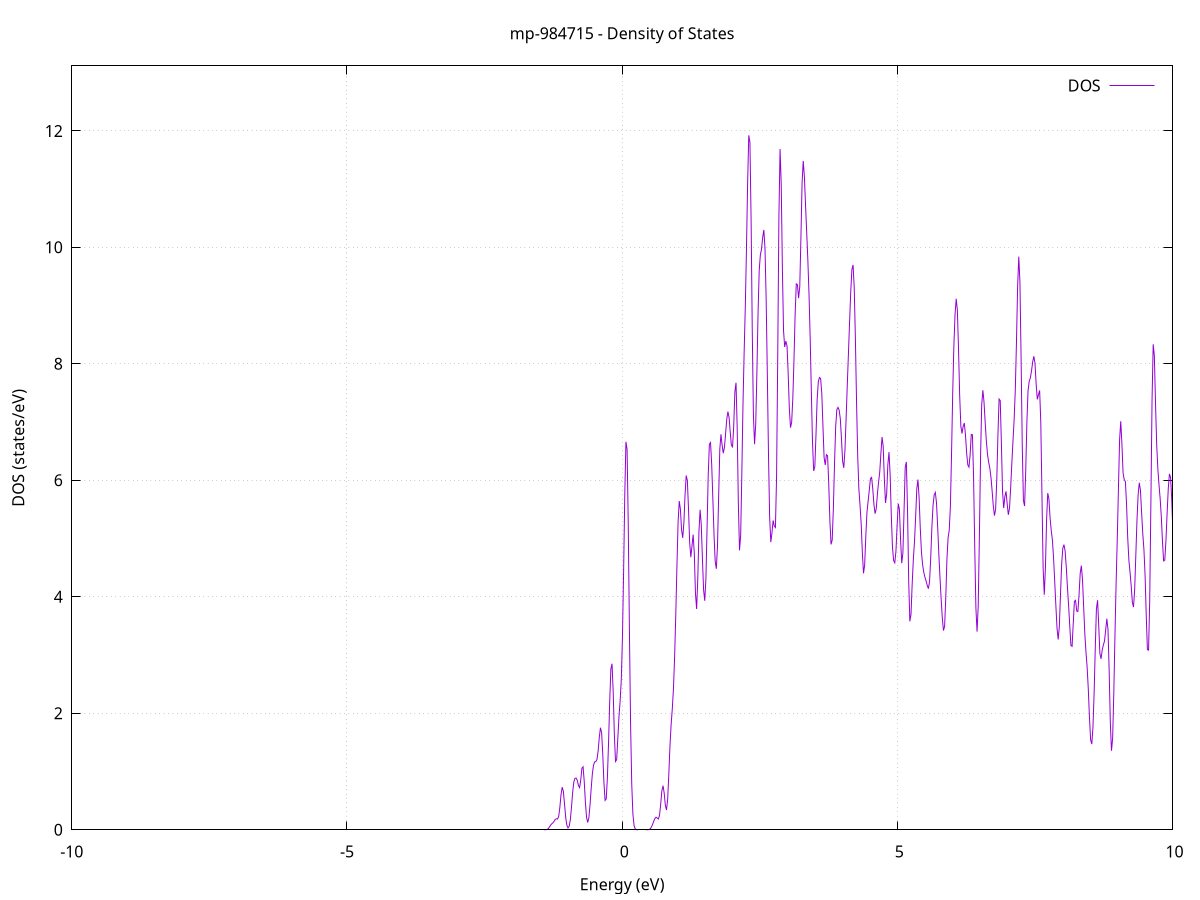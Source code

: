 set title 'mp-984715 - Density of States'
set xlabel 'Energy (eV)'
set ylabel 'DOS (states/eV)'
set grid
set xrange [-10:10]
set yrange [0:13.116]
set xzeroaxis lt -1
set terminal png size 800,600
set output 'mp-984715_dos_gnuplot.png'
plot '-' using 1:2 with lines title 'DOS'
-28.209300 0.000000
-28.188200 0.000000
-28.167200 0.000000
-28.146100 0.000000
-28.125000 0.000000
-28.104000 0.000000
-28.082900 0.000000
-28.061900 0.000000
-28.040800 0.000000
-28.019800 0.000000
-27.998700 0.000000
-27.977600 0.000000
-27.956600 0.000000
-27.935500 0.000000
-27.914500 0.000000
-27.893400 0.000000
-27.872400 0.000000
-27.851300 0.000000
-27.830300 0.000000
-27.809200 0.000000
-27.788100 0.000000
-27.767100 0.000000
-27.746000 0.000000
-27.725000 0.000000
-27.703900 0.000000
-27.682900 0.000000
-27.661800 0.000000
-27.640800 0.000000
-27.619700 0.000000
-27.598600 0.000000
-27.577600 0.000000
-27.556500 0.000000
-27.535500 0.000000
-27.514400 0.000000
-27.493400 0.000000
-27.472300 0.000000
-27.451200 0.000000
-27.430200 0.000000
-27.409100 0.000000
-27.388100 0.000000
-27.367000 0.000000
-27.346000 0.000000
-27.324900 0.000000
-27.303900 0.000000
-27.282800 0.000000
-27.261700 0.000000
-27.240700 0.000000
-27.219600 0.000000
-27.198600 0.000000
-27.177500 0.000000
-27.156500 0.000000
-27.135400 0.000000
-27.114400 0.000000
-27.093300 0.000000
-27.072200 0.000000
-27.051200 0.000000
-27.030100 0.000000
-27.009100 0.000000
-26.988000 0.000000
-26.967000 0.000000
-26.945900 0.000000
-26.924900 0.000000
-26.903800 0.000000
-26.882700 0.000000
-26.861700 0.000000
-26.840600 0.000000
-26.819600 0.000000
-26.798500 0.000000
-26.777500 0.000000
-26.756400 0.000000
-26.735300 0.000000
-26.714300 0.000000
-26.693200 0.000000
-26.672200 0.000000
-26.651100 0.000000
-26.630100 0.000000
-26.609000 0.000000
-26.588000 0.000000
-26.566900 0.000000
-26.545800 0.000000
-26.524800 0.000000
-26.503700 0.000000
-26.482700 0.000000
-26.461600 0.000000
-26.440600 0.000100
-26.419500 0.001400
-26.398500 0.014000
-26.377400 0.100800
-26.356300 0.535800
-26.335300 2.108500
-26.314200 6.195100
-26.293200 13.827200
-26.272100 24.243700
-26.251100 35.203300
-26.230000 44.524800
-26.208900 49.318600
-26.187900 45.712700
-26.166800 33.532200
-26.145800 18.741800
-26.124700 7.825000
-26.103700 2.417000
-26.082600 0.549300
-26.061600 0.091500
-26.040500 0.011100
-26.019400 0.001000
-25.998400 0.000100
-25.977300 0.000000
-25.956300 0.000000
-25.935200 0.000000
-25.914200 0.000000
-25.893100 0.000000
-25.872100 0.000000
-25.851000 0.000000
-25.829900 0.000000
-25.808900 0.000000
-25.787800 0.000000
-25.766800 0.000000
-25.745700 0.000000
-25.724700 0.000000
-25.703600 0.000000
-25.682500 0.000000
-25.661500 0.000000
-25.640400 0.000000
-25.619400 0.000000
-25.598300 0.000000
-25.577300 0.000000
-25.556200 0.000000
-25.535200 0.000000
-25.514100 0.000000
-25.493000 0.000000
-25.472000 0.000000
-25.450900 0.000000
-25.429900 0.000000
-25.408800 0.000000
-25.387800 0.000000
-25.366700 0.000000
-25.345700 0.000000
-25.324600 0.000000
-25.303500 0.000000
-25.282500 0.000000
-25.261400 0.000000
-25.240400 0.000000
-25.219300 0.000000
-25.198300 0.000000
-25.177200 0.000000
-25.156100 0.000000
-25.135100 0.000000
-25.114000 0.000000
-25.093000 0.000000
-25.071900 0.000000
-25.050900 0.000000
-25.029800 0.000000
-25.008800 0.000000
-24.987700 0.000000
-24.966600 0.000000
-24.945600 0.000000
-24.924500 0.000000
-24.903500 0.000000
-24.882400 0.000000
-24.861400 0.000000
-24.840300 0.000000
-24.819300 0.000000
-24.798200 0.000000
-24.777100 0.000000
-24.756100 0.000000
-24.735000 0.000000
-24.714000 0.000000
-24.692900 0.000000
-24.671900 0.000000
-24.650800 0.000000
-24.629800 0.000000
-24.608700 0.000000
-24.587600 0.000000
-24.566600 0.000000
-24.545500 0.000000
-24.524500 0.000000
-24.503400 0.000000
-24.482400 0.000000
-24.461300 0.000000
-24.440200 0.000000
-24.419200 0.000000
-24.398100 0.000000
-24.377100 0.000000
-24.356000 0.000000
-24.335000 0.000000
-24.313900 0.000000
-24.292900 0.000000
-24.271800 0.000000
-24.250700 0.000000
-24.229700 0.000000
-24.208600 0.000000
-24.187600 0.000000
-24.166500 0.000000
-24.145500 0.000000
-24.124400 0.000000
-24.103400 0.000000
-24.082300 0.000000
-24.061200 0.000000
-24.040200 0.000000
-24.019100 0.000000
-23.998100 0.000000
-23.977000 0.000000
-23.956000 0.000000
-23.934900 0.000000
-23.913800 0.000200
-23.892800 0.003100
-23.871700 0.036100
-23.850700 0.296200
-23.829600 1.720300
-23.808600 7.078300
-23.787500 20.637400
-23.766500 42.652500
-23.745400 62.503000
-23.724300 64.950100
-23.703300 47.861100
-23.682200 25.006700
-23.661200 9.261800
-23.640100 2.430800
-23.619100 0.451900
-23.598000 0.059500
-23.577000 0.005500
-23.555900 0.000400
-23.534800 0.000000
-23.513800 0.000000
-23.492700 0.000000
-23.471700 0.000000
-23.450600 0.000000
-23.429600 0.000000
-23.408500 0.000000
-23.387400 0.000000
-23.366400 0.000000
-23.345300 0.000000
-23.324300 0.000000
-23.303200 0.000000
-23.282200 0.000000
-23.261100 0.000000
-23.240100 0.000000
-23.219000 0.000000
-23.197900 0.000000
-23.176900 0.000000
-23.155800 0.000000
-23.134800 0.000000
-23.113700 0.000000
-23.092700 0.000000
-23.071600 0.000000
-23.050600 0.000000
-23.029500 0.000000
-23.008400 0.000000
-22.987400 0.000000
-22.966300 0.000000
-22.945300 0.000000
-22.924200 0.000000
-22.903200 0.000000
-22.882100 0.000000
-22.861000 0.000000
-22.840000 0.000000
-22.818900 0.000000
-22.797900 0.000000
-22.776800 0.000000
-22.755800 0.000000
-22.734700 0.000000
-22.713700 0.000000
-22.692600 0.000000
-22.671500 0.000000
-22.650500 0.000000
-22.629400 0.000000
-22.608400 0.000000
-22.587300 0.000000
-22.566300 0.000000
-22.545200 0.000000
-22.524200 0.000000
-22.503100 0.000000
-22.482000 0.000000
-22.461000 0.000000
-22.439900 0.000000
-22.418900 0.000000
-22.397800 0.000000
-22.376800 0.000000
-22.355700 0.000000
-22.334700 0.000000
-22.313600 0.000000
-22.292500 0.000000
-22.271500 0.000000
-22.250400 0.000000
-22.229400 0.000000
-22.208300 0.000000
-22.187300 0.000000
-22.166200 0.000000
-22.145100 0.000000
-22.124100 0.000000
-22.103000 0.000000
-22.082000 0.000000
-22.060900 0.000000
-22.039900 0.000000
-22.018800 0.000000
-21.997800 0.000000
-21.976700 0.000000
-21.955600 0.000000
-21.934600 0.000000
-21.913500 0.000000
-21.892500 0.000000
-21.871400 0.000000
-21.850400 0.000000
-21.829300 0.000000
-21.808300 0.000000
-21.787200 0.000000
-21.766100 0.000000
-21.745100 0.000000
-21.724000 0.000000
-21.703000 0.000000
-21.681900 0.000000
-21.660900 0.000000
-21.639800 0.000000
-21.618700 0.000000
-21.597700 0.000000
-21.576600 0.000000
-21.555600 0.000000
-21.534500 0.000000
-21.513500 0.000000
-21.492400 0.000000
-21.471400 0.000000
-21.450300 0.000000
-21.429200 0.000000
-21.408200 0.000000
-21.387100 0.000000
-21.366100 0.000000
-21.345000 0.000000
-21.324000 0.000000
-21.302900 0.000000
-21.281900 0.000000
-21.260800 0.000000
-21.239700 0.000000
-21.218700 0.000000
-21.197600 0.000000
-21.176600 0.000000
-21.155500 0.000000
-21.134500 0.000000
-21.113400 0.000000
-21.092300 0.000000
-21.071300 0.000000
-21.050200 0.000000
-21.029200 0.000000
-21.008100 0.000000
-20.987100 0.000000
-20.966000 0.000000
-20.945000 0.000000
-20.923900 0.000000
-20.902800 0.000000
-20.881800 0.000000
-20.860700 0.000000
-20.839700 0.000000
-20.818600 0.000000
-20.797600 0.000000
-20.776500 0.000000
-20.755500 0.000000
-20.734400 0.000000
-20.713300 0.000000
-20.692300 0.000000
-20.671200 0.000000
-20.650200 0.000000
-20.629100 0.000000
-20.608100 0.000000
-20.587000 0.000000
-20.565900 0.000000
-20.544900 0.000000
-20.523800 0.000000
-20.502800 0.000000
-20.481700 0.000000
-20.460700 0.000000
-20.439600 0.000000
-20.418600 0.000000
-20.397500 0.000000
-20.376400 0.000000
-20.355400 0.000000
-20.334300 0.000000
-20.313300 0.000000
-20.292200 0.000000
-20.271200 0.000000
-20.250100 0.000000
-20.229100 0.000000
-20.208000 0.000000
-20.186900 0.000000
-20.165900 0.000000
-20.144800 0.000000
-20.123800 0.000000
-20.102700 0.000000
-20.081700 0.000000
-20.060600 0.000000
-20.039600 0.000000
-20.018500 0.000000
-19.997400 0.000000
-19.976400 0.000000
-19.955300 0.000000
-19.934300 0.000000
-19.913200 0.000000
-19.892200 0.000000
-19.871100 0.000000
-19.850000 0.000000
-19.829000 0.000000
-19.807900 0.000000
-19.786900 0.000000
-19.765800 0.000000
-19.744800 0.000000
-19.723700 0.000000
-19.702700 0.000000
-19.681600 0.000000
-19.660500 0.000000
-19.639500 0.000000
-19.618400 0.000000
-19.597400 0.000000
-19.576300 0.000000
-19.555300 0.000000
-19.534200 0.000000
-19.513200 0.000000
-19.492100 0.000000
-19.471000 0.000000
-19.450000 0.000000
-19.428900 0.000000
-19.407900 0.000000
-19.386800 0.000000
-19.365800 0.000000
-19.344700 0.000000
-19.323600 0.000000
-19.302600 0.000000
-19.281500 0.000000
-19.260500 0.000000
-19.239400 0.000000
-19.218400 0.000000
-19.197300 0.000000
-19.176300 0.000000
-19.155200 0.000000
-19.134100 0.000000
-19.113100 0.000000
-19.092000 0.000000
-19.071000 0.000000
-19.049900 0.000000
-19.028900 0.000000
-19.007800 0.000000
-18.986800 0.000000
-18.965700 0.000000
-18.944600 0.000000
-18.923600 0.000000
-18.902500 0.000000
-18.881500 0.000000
-18.860400 0.000000
-18.839400 0.000000
-18.818300 0.000000
-18.797200 0.000000
-18.776200 0.000000
-18.755100 0.000000
-18.734100 0.000000
-18.713000 0.000000
-18.692000 0.000000
-18.670900 0.000000
-18.649900 0.000000
-18.628800 0.000000
-18.607700 0.000000
-18.586700 0.000000
-18.565600 0.000000
-18.544600 0.000000
-18.523500 0.000000
-18.502500 0.000000
-18.481400 0.000000
-18.460400 0.000000
-18.439300 0.000000
-18.418200 0.000000
-18.397200 0.000000
-18.376100 0.000000
-18.355100 0.000000
-18.334000 0.000000
-18.313000 0.000000
-18.291900 0.000000
-18.270800 0.000000
-18.249800 0.000000
-18.228700 0.000000
-18.207700 0.000000
-18.186600 0.000000
-18.165600 0.000000
-18.144500 0.000000
-18.123500 0.000000
-18.102400 0.000000
-18.081300 0.000000
-18.060300 0.000000
-18.039200 0.000000
-18.018200 0.000000
-17.997100 0.000000
-17.976100 0.000000
-17.955000 0.000000
-17.934000 0.000000
-17.912900 0.000000
-17.891800 0.000000
-17.870800 0.000000
-17.849700 0.000000
-17.828700 0.000000
-17.807600 0.000000
-17.786600 0.000000
-17.765500 0.000000
-17.744500 0.000000
-17.723400 0.000000
-17.702300 0.000000
-17.681300 0.000000
-17.660200 0.000000
-17.639200 0.000000
-17.618100 0.000000
-17.597100 0.000000
-17.576000 0.000000
-17.554900 0.000000
-17.533900 0.000000
-17.512800 0.000000
-17.491800 0.000000
-17.470700 0.000000
-17.449700 0.000000
-17.428600 0.000000
-17.407600 0.000000
-17.386500 0.000000
-17.365400 0.000000
-17.344400 0.000000
-17.323300 0.000000
-17.302300 0.000000
-17.281200 0.000000
-17.260200 0.000000
-17.239100 0.000000
-17.218100 0.000000
-17.197000 0.000000
-17.175900 0.000000
-17.154900 0.000000
-17.133800 0.000000
-17.112800 0.000000
-17.091700 0.000000
-17.070700 0.000000
-17.049600 0.000000
-17.028500 0.000000
-17.007500 0.000000
-16.986400 0.000000
-16.965400 0.000000
-16.944300 0.000000
-16.923300 0.000000
-16.902200 0.000000
-16.881200 0.000000
-16.860100 0.000000
-16.839000 0.000000
-16.818000 0.000000
-16.796900 0.000000
-16.775900 0.000000
-16.754800 0.000000
-16.733800 0.000000
-16.712700 0.000000
-16.691700 0.000000
-16.670600 0.000000
-16.649500 0.000000
-16.628500 0.000000
-16.607400 0.000000
-16.586400 0.000000
-16.565300 0.000000
-16.544300 0.000000
-16.523200 0.000000
-16.502100 0.000000
-16.481100 0.000000
-16.460000 0.000000
-16.439000 0.000000
-16.417900 0.000000
-16.396900 0.000000
-16.375800 0.000000
-16.354800 0.000000
-16.333700 0.000000
-16.312600 0.000000
-16.291600 0.000000
-16.270500 0.000000
-16.249500 0.000000
-16.228400 0.000000
-16.207400 0.000000
-16.186300 0.000000
-16.165300 0.000000
-16.144200 0.000000
-16.123100 0.000000
-16.102100 0.000000
-16.081000 0.000000
-16.060000 0.000000
-16.038900 0.000000
-16.017900 0.000000
-15.996800 0.000000
-15.975700 0.000000
-15.954700 0.000000
-15.933600 0.000000
-15.912600 0.000000
-15.891500 0.000000
-15.870500 0.000000
-15.849400 0.000000
-15.828400 0.000000
-15.807300 0.000000
-15.786200 0.000000
-15.765200 0.000000
-15.744100 0.000000
-15.723100 0.000000
-15.702000 0.000000
-15.681000 0.000000
-15.659900 0.000000
-15.638900 0.000000
-15.617800 0.000000
-15.596700 0.000000
-15.575700 0.000000
-15.554600 0.000000
-15.533600 0.000000
-15.512500 0.000000
-15.491500 0.000000
-15.470400 0.000000
-15.449300 0.000000
-15.428300 0.000000
-15.407200 0.000000
-15.386200 0.000000
-15.365100 0.000000
-15.344100 0.000000
-15.323000 0.000000
-15.302000 0.000000
-15.280900 0.000000
-15.259800 0.000000
-15.238800 0.000000
-15.217700 0.000000
-15.196700 0.000000
-15.175600 0.000000
-15.154600 0.000000
-15.133500 0.000000
-15.112500 0.000000
-15.091400 0.000000
-15.070300 0.000000
-15.049300 0.000000
-15.028200 0.000000
-15.007200 0.000000
-14.986100 0.000000
-14.965100 0.000000
-14.944000 0.000000
-14.923000 0.000000
-14.901900 0.000000
-14.880800 0.000000
-14.859800 0.000000
-14.838700 0.000000
-14.817700 0.000000
-14.796600 0.000000
-14.775600 0.000000
-14.754500 0.000000
-14.733400 0.000000
-14.712400 0.000000
-14.691300 0.000000
-14.670300 0.000000
-14.649200 0.000000
-14.628200 0.000000
-14.607100 0.000000
-14.586100 0.000000
-14.565000 0.000000
-14.543900 0.000000
-14.522900 0.000000
-14.501800 0.000000
-14.480800 0.000000
-14.459700 0.000000
-14.438700 0.000000
-14.417600 0.000000
-14.396600 0.000000
-14.375500 0.000000
-14.354400 0.000000
-14.333400 0.000000
-14.312300 0.000000
-14.291300 0.000000
-14.270200 0.000000
-14.249200 0.000000
-14.228100 0.000000
-14.207000 0.000000
-14.186000 0.000000
-14.164900 0.000000
-14.143900 0.000000
-14.122800 0.000000
-14.101800 0.000000
-14.080700 0.000000
-14.059700 0.000000
-14.038600 0.000000
-14.017500 0.000000
-13.996500 0.000000
-13.975400 0.000000
-13.954400 0.000000
-13.933300 0.000000
-13.912300 0.000000
-13.891200 0.000000
-13.870200 0.000000
-13.849100 0.000000
-13.828000 0.000000
-13.807000 0.000000
-13.785900 0.000000
-13.764900 0.000000
-13.743800 0.000000
-13.722800 0.000000
-13.701700 0.000000
-13.680600 0.000000
-13.659600 0.000000
-13.638500 0.000000
-13.617500 0.000000
-13.596400 0.000000
-13.575400 0.000000
-13.554300 0.000000
-13.533300 0.000000
-13.512200 0.000000
-13.491100 0.000000
-13.470100 0.000000
-13.449000 0.000000
-13.428000 0.000000
-13.406900 0.000000
-13.385900 0.000000
-13.364800 0.000000
-13.343800 0.000000
-13.322700 0.000000
-13.301600 0.000000
-13.280600 0.000000
-13.259500 0.000000
-13.238500 0.000000
-13.217400 0.000000
-13.196400 0.000000
-13.175300 0.000000
-13.154200 0.000000
-13.133200 0.000000
-13.112100 0.000000
-13.091100 0.000000
-13.070000 0.000000
-13.049000 0.000000
-13.027900 0.000000
-13.006900 0.000000
-12.985800 0.000000
-12.964700 0.000000
-12.943700 0.000000
-12.922600 0.000000
-12.901600 0.000000
-12.880500 0.000000
-12.859500 0.000000
-12.838400 0.000000
-12.817400 0.000000
-12.796300 0.000000
-12.775200 0.000000
-12.754200 0.000000
-12.733100 0.000000
-12.712100 0.000000
-12.691000 0.000000
-12.670000 0.000000
-12.648900 0.000000
-12.627900 0.000000
-12.606800 0.000000
-12.585700 0.000000
-12.564700 0.000000
-12.543600 0.000000
-12.522600 0.000000
-12.501500 0.000000
-12.480500 0.000000
-12.459400 0.000000
-12.438300 0.000000
-12.417300 0.000000
-12.396200 0.000000
-12.375200 0.000000
-12.354100 0.000000
-12.333100 0.000000
-12.312000 0.000000
-12.291000 0.000000
-12.269900 0.000000
-12.248800 0.000000
-12.227800 0.000000
-12.206700 0.000000
-12.185700 0.000000
-12.164600 0.000000
-12.143600 0.000000
-12.122500 0.000200
-12.101500 0.002100
-12.080400 0.015100
-12.059300 0.080300
-12.038300 0.314800
-12.017200 0.923200
-11.996200 2.071900
-11.975100 3.694100
-11.954100 5.524200
-11.933000 7.371300
-11.911900 9.244900
-11.890900 11.244400
-11.869800 13.403300
-11.848800 15.589100
-11.827700 17.608600
-11.806700 19.416100
-11.785600 21.125200
-11.764600 22.938000
-11.743500 24.991600
-11.722400 26.828400
-11.701400 27.198300
-11.680300 25.130500
-11.659300 21.366100
-11.638200 18.205700
-11.617200 17.447500
-11.596100 18.798200
-11.575100 20.741900
-11.554000 22.422300
-11.532900 24.104500
-11.511900 26.037200
-11.490800 27.644600
-11.469800 28.314100
-11.448700 28.416500
-11.427700 28.937200
-11.406600 30.416100
-11.385500 32.775600
-11.364500 35.952400
-11.343400 39.807400
-11.322400 43.081800
-11.301300 43.136300
-11.280300 37.721700
-11.259200 27.497700
-11.238200 16.170700
-11.217100 7.506700
-11.196000 2.709500
-11.175000 0.751100
-11.153900 0.158100
-11.132900 0.025000
-11.111800 0.002900
-11.090800 0.000300
-11.069700 0.000000
-11.048700 0.000000
-11.027600 0.000000
-11.006500 0.000000
-10.985500 0.000000
-10.964400 0.000000
-10.943400 0.000000
-10.922300 0.000000
-10.901300 0.000000
-10.880200 0.000000
-10.859100 0.000000
-10.838100 0.000000
-10.817000 0.000000
-10.796000 0.000000
-10.774900 0.000000
-10.753900 0.000000
-10.732800 0.000000
-10.711800 0.000000
-10.690700 0.000000
-10.669600 0.000000
-10.648600 0.000000
-10.627500 0.000000
-10.606500 0.000000
-10.585400 0.000000
-10.564400 0.000000
-10.543300 0.000000
-10.522300 0.000000
-10.501200 0.000000
-10.480100 0.000000
-10.459100 0.000000
-10.438000 0.000000
-10.417000 0.000000
-10.395900 0.000000
-10.374900 0.000000
-10.353800 0.000000
-10.332800 0.000000
-10.311700 0.000000
-10.290600 0.000000
-10.269600 0.000000
-10.248500 0.000000
-10.227500 0.000000
-10.206400 0.000000
-10.185400 0.000000
-10.164300 0.000000
-10.143200 0.000000
-10.122200 0.000000
-10.101100 0.000000
-10.080100 0.000000
-10.059000 0.000000
-10.038000 0.000000
-10.016900 0.000000
-9.995900 0.000000
-9.974800 0.000000
-9.953700 0.000000
-9.932700 0.000000
-9.911600 0.000000
-9.890600 0.000000
-9.869500 0.000000
-9.848500 0.000000
-9.827400 0.000000
-9.806400 0.000000
-9.785300 0.000000
-9.764200 0.000000
-9.743200 0.000000
-9.722100 0.000000
-9.701100 0.000000
-9.680000 0.000000
-9.659000 0.000000
-9.637900 0.000000
-9.616800 0.000000
-9.595800 0.000000
-9.574700 0.000000
-9.553700 0.000000
-9.532600 0.000000
-9.511600 0.000000
-9.490500 0.000000
-9.469500 0.000000
-9.448400 0.000000
-9.427300 0.000000
-9.406300 0.000000
-9.385200 0.000000
-9.364200 0.000000
-9.343100 0.000000
-9.322100 0.000000
-9.301000 0.000000
-9.280000 0.000000
-9.258900 0.000000
-9.237800 0.000000
-9.216800 0.000000
-9.195700 0.000000
-9.174700 0.000000
-9.153600 0.000000
-9.132600 0.000000
-9.111500 0.000000
-9.090400 0.000000
-9.069400 0.000000
-9.048300 0.000000
-9.027300 0.000000
-9.006200 0.000000
-8.985200 0.000000
-8.964100 0.000000
-8.943100 0.000000
-8.922000 0.000000
-8.900900 0.000000
-8.879900 0.000000
-8.858800 0.000000
-8.837800 0.000000
-8.816700 0.000000
-8.795700 0.000000
-8.774600 0.000000
-8.753600 0.000000
-8.732500 0.000000
-8.711400 0.000000
-8.690400 0.000000
-8.669300 0.000000
-8.648300 0.000000
-8.627200 0.000000
-8.606200 0.000000
-8.585100 0.000000
-8.564000 0.000000
-8.543000 0.000000
-8.521900 0.000000
-8.500900 0.000000
-8.479800 0.000000
-8.458800 0.000000
-8.437700 0.000000
-8.416700 0.000000
-8.395600 0.000000
-8.374500 0.000000
-8.353500 0.000000
-8.332400 0.000000
-8.311400 0.000000
-8.290300 0.000000
-8.269300 0.000000
-8.248200 0.000000
-8.227200 0.000000
-8.206100 0.000000
-8.185000 0.000000
-8.164000 0.000000
-8.142900 0.000000
-8.121900 0.000000
-8.100800 0.000000
-8.079800 0.000000
-8.058700 0.000000
-8.037700 0.000000
-8.016600 0.000000
-7.995500 0.000000
-7.974500 0.000000
-7.953400 0.000000
-7.932400 0.000000
-7.911300 0.000000
-7.890300 0.000000
-7.869200 0.000000
-7.848100 0.000000
-7.827100 0.000000
-7.806000 0.000000
-7.785000 0.000000
-7.763900 0.000000
-7.742900 0.000000
-7.721800 0.000000
-7.700800 0.000000
-7.679700 0.000000
-7.658600 0.000000
-7.637600 0.000000
-7.616500 0.000000
-7.595500 0.000000
-7.574400 0.000000
-7.553400 0.000000
-7.532300 0.000000
-7.511300 0.000000
-7.490200 0.000000
-7.469100 0.000000
-7.448100 0.000000
-7.427000 0.000000
-7.406000 0.000000
-7.384900 0.000000
-7.363900 0.000000
-7.342800 0.000000
-7.321700 0.000000
-7.300700 0.000000
-7.279600 0.000000
-7.258600 0.000000
-7.237500 0.000000
-7.216500 0.000000
-7.195400 0.000000
-7.174400 0.000000
-7.153300 0.000000
-7.132200 0.000000
-7.111200 0.000000
-7.090100 0.000000
-7.069100 0.000000
-7.048000 0.000000
-7.027000 0.000000
-7.005900 0.000000
-6.984900 0.000000
-6.963800 0.000000
-6.942700 0.000000
-6.921700 0.000000
-6.900600 0.000000
-6.879600 0.000000
-6.858500 0.000000
-6.837500 0.000000
-6.816400 0.000000
-6.795300 0.000000
-6.774300 0.000000
-6.753200 0.000000
-6.732200 0.000000
-6.711100 0.000000
-6.690100 0.000000
-6.669000 0.000000
-6.648000 0.000000
-6.626900 0.000000
-6.605800 0.000000
-6.584800 0.000000
-6.563700 0.000000
-6.542700 0.000000
-6.521600 0.000000
-6.500600 0.000000
-6.479500 0.000000
-6.458500 0.000000
-6.437400 0.000000
-6.416300 0.000000
-6.395300 0.000000
-6.374200 0.000000
-6.353200 0.000000
-6.332100 0.000000
-6.311100 0.000000
-6.290000 0.000000
-6.268900 0.000000
-6.247900 0.000000
-6.226800 0.000000
-6.205800 0.000000
-6.184700 0.000000
-6.163700 0.000000
-6.142600 0.000000
-6.121600 0.000000
-6.100500 0.000000
-6.079400 0.000000
-6.058400 0.000000
-6.037300 0.000000
-6.016300 0.000000
-5.995200 0.000000
-5.974200 0.000000
-5.953100 0.000000
-5.932100 0.000000
-5.911000 0.000000
-5.889900 0.000000
-5.868900 0.000000
-5.847800 0.000000
-5.826800 0.000000
-5.805700 0.000000
-5.784700 0.000000
-5.763600 0.000000
-5.742600 0.000000
-5.721500 0.000000
-5.700400 0.000000
-5.679400 0.000000
-5.658300 0.000000
-5.637300 0.000000
-5.616200 0.000000
-5.595200 0.000000
-5.574100 0.000000
-5.553000 0.000000
-5.532000 0.000000
-5.510900 0.000000
-5.489900 0.000000
-5.468800 0.000000
-5.447800 0.000000
-5.426700 0.000000
-5.405700 0.000000
-5.384600 0.000000
-5.363500 0.000000
-5.342500 0.000000
-5.321400 0.000000
-5.300400 0.000000
-5.279300 0.000000
-5.258300 0.000000
-5.237200 0.000000
-5.216200 0.000000
-5.195100 0.000000
-5.174000 0.000000
-5.153000 0.000000
-5.131900 0.000000
-5.110900 0.000000
-5.089800 0.000000
-5.068800 0.000000
-5.047700 0.000000
-5.026600 0.000000
-5.005600 0.000000
-4.984500 0.000000
-4.963500 0.000000
-4.942400 0.000000
-4.921400 0.000000
-4.900300 0.000000
-4.879300 0.000000
-4.858200 0.000000
-4.837100 0.000000
-4.816100 0.000000
-4.795000 0.000000
-4.774000 0.000000
-4.752900 0.000000
-4.731900 0.000000
-4.710800 0.000000
-4.689800 0.000000
-4.668700 0.000000
-4.647600 0.000000
-4.626600 0.000000
-4.605500 0.000000
-4.584500 0.000000
-4.563400 0.000000
-4.542400 0.000000
-4.521300 0.000000
-4.500200 0.000000
-4.479200 0.000000
-4.458100 0.000000
-4.437100 0.000000
-4.416000 0.000000
-4.395000 0.000000
-4.373900 0.000000
-4.352900 0.000000
-4.331800 0.000000
-4.310700 0.000000
-4.289700 0.000000
-4.268600 0.000000
-4.247600 0.000000
-4.226500 0.000000
-4.205500 0.000000
-4.184400 0.000000
-4.163400 0.000000
-4.142300 0.000000
-4.121200 0.000000
-4.100200 0.000000
-4.079100 0.000000
-4.058100 0.000000
-4.037000 0.000000
-4.016000 0.000000
-3.994900 0.000000
-3.973800 0.000000
-3.952800 0.000000
-3.931700 0.000000
-3.910700 0.000000
-3.889600 0.000000
-3.868600 0.000000
-3.847500 0.000000
-3.826500 0.000000
-3.805400 0.000000
-3.784300 0.000000
-3.763300 0.000000
-3.742200 0.000000
-3.721200 0.000000
-3.700100 0.000000
-3.679100 0.000000
-3.658000 0.000000
-3.637000 0.000000
-3.615900 0.000000
-3.594800 0.000000
-3.573800 0.000000
-3.552700 0.000000
-3.531700 0.000000
-3.510600 0.000000
-3.489600 0.000000
-3.468500 0.000000
-3.447500 0.000000
-3.426400 0.000000
-3.405300 0.000000
-3.384300 0.000000
-3.363200 0.000000
-3.342200 0.000000
-3.321100 0.000000
-3.300100 0.000000
-3.279000 0.000000
-3.257900 0.000000
-3.236900 0.000000
-3.215800 0.000000
-3.194800 0.000000
-3.173700 0.000000
-3.152700 0.000000
-3.131600 0.000000
-3.110600 0.000000
-3.089500 0.000000
-3.068400 0.000000
-3.047400 0.000000
-3.026300 0.000000
-3.005300 0.000000
-2.984200 0.000000
-2.963200 0.000000
-2.942100 0.000000
-2.921100 0.000000
-2.900000 0.000000
-2.878900 0.000000
-2.857900 0.000000
-2.836800 0.000000
-2.815800 0.000000
-2.794700 0.000000
-2.773700 0.000000
-2.752600 0.000000
-2.731500 0.000000
-2.710500 0.000000
-2.689400 0.000000
-2.668400 0.000000
-2.647300 0.000000
-2.626300 0.000000
-2.605200 0.000000
-2.584200 0.000000
-2.563100 0.000000
-2.542000 0.000000
-2.521000 0.000000
-2.499900 0.000000
-2.478900 0.000000
-2.457800 0.000000
-2.436800 0.000000
-2.415700 0.000000
-2.394700 0.000000
-2.373600 0.000000
-2.352500 0.000000
-2.331500 0.000000
-2.310400 0.000000
-2.289400 0.000000
-2.268300 0.000000
-2.247300 0.000000
-2.226200 0.000000
-2.205100 0.000000
-2.184100 0.000000
-2.163000 0.000000
-2.142000 0.000000
-2.120900 0.000000
-2.099900 0.000000
-2.078800 0.000000
-2.057800 0.000000
-2.036700 0.000000
-2.015600 0.000000
-1.994600 0.000000
-1.973500 0.000000
-1.952500 0.000000
-1.931400 0.000000
-1.910400 0.000000
-1.889300 0.000000
-1.868300 0.000000
-1.847200 0.000000
-1.826100 0.000000
-1.805100 0.000000
-1.784000 0.000000
-1.763000 0.000000
-1.741900 0.000000
-1.720900 0.000000
-1.699800 0.000000
-1.678700 0.000000
-1.657700 0.000000
-1.636600 0.000000
-1.615600 0.000000
-1.594500 0.000000
-1.573500 0.000000
-1.552400 0.000000
-1.531400 0.000000
-1.510300 0.000000
-1.489200 0.000000
-1.468200 0.000000
-1.447100 0.000000
-1.426100 0.000000
-1.405000 0.000200
-1.384000 0.001400
-1.362900 0.006300
-1.341900 0.020300
-1.320800 0.047000
-1.299700 0.079100
-1.278700 0.102800
-1.257600 0.119500
-1.236600 0.145700
-1.215500 0.177900
-1.194500 0.188800
-1.173400 0.184800
-1.152300 0.232600
-1.131300 0.389100
-1.110200 0.605000
-1.089200 0.731700
-1.068100 0.661100
-1.047100 0.441400
-1.026000 0.216500
-1.005000 0.079200
-0.983900 0.032300
-0.962800 0.057800
-0.941800 0.170000
-0.920700 0.383700
-0.899700 0.638800
-0.878600 0.818600
-0.857600 0.883100
-0.836500 0.887700
-0.815500 0.849700
-0.794400 0.761200
-0.773300 0.723800
-0.752300 0.854100
-0.731200 1.056200
-0.710200 1.081200
-0.689100 0.834900
-0.668100 0.477700
-0.647000 0.214200
-0.626000 0.125700
-0.604900 0.206200
-0.583800 0.424200
-0.562800 0.707600
-0.541700 0.954700
-0.520700 1.106600
-0.499600 1.165100
-0.478600 1.170700
-0.457500 1.207300
-0.436400 1.352800
-0.415400 1.584800
-0.394300 1.752800
-0.373300 1.670800
-0.352200 1.295600
-0.331200 0.814700
-0.310100 0.504100
-0.289100 0.529400
-0.268000 0.894000
-0.246900 1.501500
-0.225900 2.204400
-0.204800 2.759900
-0.183800 2.850400
-0.162700 2.369400
-0.141700 1.641500
-0.120600 1.172600
-0.099600 1.204100
-0.078500 1.570000
-0.057400 1.944300
-0.036400 2.214400
-0.015300 2.584400
0.005700 3.308700
0.026800 4.441100
0.047800 5.749200
0.068900 6.661800
0.090000 6.530500
0.111000 5.250100
0.132100 3.430500
0.153100 1.823700
0.174200 0.786700
0.195200 0.271700
0.216300 0.073500
0.237300 0.015200
0.258400 0.002400
0.279500 0.000300
0.300500 0.000000
0.321600 0.000000
0.342600 0.000000
0.363700 0.000000
0.384700 0.000000
0.405800 0.000000
0.426800 0.000000
0.447900 0.000100
0.469000 0.001000
0.490000 0.005000
0.511100 0.017900
0.532100 0.046600
0.553200 0.092600
0.574200 0.147200
0.595300 0.194800
0.616400 0.215700
0.637400 0.200400
0.658500 0.185300
0.679500 0.251100
0.700600 0.441500
0.721600 0.668900
0.742700 0.757200
0.763700 0.631900
0.784800 0.421600
0.805900 0.339400
0.826900 0.521800
0.848000 0.948300
0.869000 1.439400
0.890100 1.808600
0.911100 2.073800
0.932200 2.419800
0.953200 2.960900
0.974300 3.684000
0.995400 4.521400
1.016400 5.278300
1.037500 5.643500
1.058500 5.504600
1.079600 5.150800
1.100600 5.012300
1.121700 5.269700
1.142800 5.747700
1.163800 6.082600
1.184900 5.995000
1.205900 5.502600
1.227000 4.928200
1.248000 4.681300
1.269100 4.872200
1.290100 5.068500
1.311200 4.740500
1.332300 4.058100
1.353300 3.791600
1.374400 4.308700
1.395400 5.115900
1.416500 5.494100
1.437500 5.240800
1.458600 4.657900
1.479600 4.123100
1.500700 3.932600
1.521800 4.307300
1.542800 5.175000
1.563900 6.089500
1.584900 6.618700
1.606000 6.647900
1.627000 6.276600
1.648100 5.686600
1.669100 5.077400
1.690200 4.614300
1.711300 4.481300
1.732300 4.871200
1.753400 5.721900
1.774400 6.531100
1.795500 6.789600
1.816500 6.603500
1.837600 6.465300
1.858700 6.568500
1.879700 6.799600
1.900800 7.047700
1.921800 7.179200
1.942900 7.079400
1.963900 6.827600
1.985000 6.601200
2.006000 6.575300
2.027100 6.927000
2.048200 7.514500
2.069200 7.675500
2.090300 6.903600
2.111300 5.612200
2.132400 4.798800
2.153400 5.052200
2.174500 6.109400
2.195500 7.287400
2.216600 8.193700
2.237700 8.977600
2.258700 9.953700
2.279800 11.095700
2.300800 11.923600
2.321900 11.802300
2.342900 10.493000
2.364000 8.588800
2.385100 7.117700
2.406100 6.621000
2.427200 6.967600
2.448200 7.836000
2.469300 8.861300
2.490300 9.600300
2.511400 9.873300
2.532400 9.969100
2.553500 10.170400
2.574600 10.299600
2.595600 9.985100
2.616700 9.110200
2.637700 7.838400
2.658800 6.463200
2.679800 5.377500
2.700900 4.938900
2.721900 5.094100
2.743000 5.311300
2.764100 5.215800
2.785100 5.190100
2.806200 6.067400
2.827200 8.143800
2.848300 10.516000
2.869300 11.688000
2.890400 11.092200
2.911500 9.638100
2.932500 8.569200
2.953600 8.290400
2.974600 8.390800
2.995700 8.307800
3.016700 7.838500
3.037800 7.237000
3.058800 6.904600
3.079900 6.994500
3.101000 7.404800
3.122000 8.059500
3.143100 8.844500
3.164100 9.373200
3.185200 9.358400
3.206200 9.128000
3.227300 9.327200
3.248300 10.159400
3.269400 11.104900
3.290500 11.483700
3.311500 11.213700
3.332600 10.718400
3.353600 10.253700
3.374700 9.770300
3.395700 9.190400
3.416800 8.437600
3.437900 7.511700
3.458900 6.647300
3.480000 6.161000
3.501000 6.235100
3.522100 6.780700
3.543100 7.384700
3.564200 7.691700
3.585200 7.765500
3.606300 7.747600
3.627400 7.498700
3.648400 6.936200
3.669500 6.392100
3.690500 6.261600
3.711600 6.440500
3.732600 6.422900
3.753700 5.952600
3.774700 5.302000
3.795800 4.899900
3.816900 4.975400
3.837900 5.518300
3.859000 6.288700
3.880000 6.923100
3.901100 7.215300
3.922100 7.252700
3.943200 7.205200
3.964200 7.055800
3.985300 6.713100
4.006400 6.324600
4.027400 6.214800
4.048500 6.518300
4.069500 7.061700
4.090600 7.627600
4.111600 8.171300
4.132700 8.722400
4.153800 9.242500
4.174800 9.622000
4.195900 9.698900
4.216900 9.310000
4.238000 8.443200
4.259000 7.352300
4.280100 6.418400
4.301100 5.856500
4.322200 5.571300
4.343300 5.255000
4.364300 4.763700
4.385400 4.404000
4.406400 4.543600
4.427500 5.042400
4.448500 5.450500
4.469600 5.642800
4.490600 5.828800
4.511700 6.030500
4.532800 6.050400
4.553800 5.853300
4.574900 5.587400
4.595900 5.428000
4.617000 5.510500
4.638000 5.762600
4.659100 5.965800
4.680200 6.138800
4.701200 6.457200
4.722300 6.742900
4.743300 6.586100
4.764400 6.023200
4.785400 5.611900
4.806500 5.766700
4.827500 6.265200
4.848600 6.484400
4.869700 6.092400
4.890700 5.389200
4.911800 4.857800
4.932800 4.621900
4.953900 4.584100
4.974900 4.780600
4.996000 5.224700
5.017000 5.599500
5.038100 5.499800
5.059200 4.979900
5.080200 4.578100
5.101300 4.755800
5.122300 5.476500
5.143400 6.225000
5.164400 6.315900
5.185500 5.483300
5.206600 4.278100
5.227600 3.578900
5.248700 3.697500
5.269700 4.215100
5.290800 4.637300
5.311800 4.944100
5.332900 5.373300
5.353900 5.855100
5.375000 6.012500
5.396100 5.696700
5.417100 5.177300
5.438200 4.772800
5.459200 4.551300
5.480300 4.424300
5.501300 4.338000
5.522400 4.273200
5.543400 4.195700
5.564500 4.139600
5.585600 4.261300
5.606600 4.665000
5.627700 5.187000
5.648700 5.562900
5.669800 5.749200
5.690800 5.792700
5.711900 5.612500
5.733000 5.204000
5.754000 4.740700
5.775100 4.332800
5.796100 3.966500
5.817200 3.639600
5.838200 3.420700
5.859300 3.491300
5.880300 3.987300
5.901400 4.646100
5.922500 5.014900
5.943500 5.145100
5.964600 5.562100
5.985600 6.474400
6.006700 7.515700
6.027700 8.313500
6.048800 8.846800
6.069800 9.117700
6.090900 8.926800
6.112000 8.249100
6.133000 7.454500
6.154100 6.932400
6.175100 6.803000
6.196200 6.928100
6.217200 6.983400
6.238300 6.778500
6.259300 6.472300
6.280400 6.266100
6.301500 6.227000
6.322500 6.436500
6.343600 6.787700
6.364600 6.783000
6.385700 6.048900
6.406700 4.849900
6.427800 3.806300
6.448900 3.401500
6.469900 3.848800
6.491000 5.019800
6.512000 6.377900
6.533100 7.296400
6.554100 7.547100
6.575200 7.345200
6.596200 6.998100
6.617300 6.679300
6.638400 6.448200
6.659400 6.311100
6.680500 6.210100
6.701500 6.052200
6.722600 5.818900
6.743600 5.564700
6.764700 5.394900
6.785700 5.497600
6.806800 6.000400
6.827900 6.773100
6.848900 7.395500
6.870000 7.369900
6.891000 6.632600
6.912100 5.798500
6.933100 5.523600
6.954200 5.721700
6.975300 5.810700
6.996300 5.593500
7.017400 5.407900
7.038400 5.523800
7.059500 5.873600
7.080500 6.289200
7.101600 6.675000
7.122600 7.044700
7.143700 7.555900
7.164800 8.368400
7.185800 9.319500
7.206900 9.840700
7.227900 9.405000
7.249000 8.094800
7.270000 6.601200
7.291100 5.653300
7.312100 5.559000
7.333200 6.168900
7.354300 6.998500
7.375300 7.537800
7.396400 7.699800
7.417400 7.759000
7.438500 7.879900
7.459500 8.033800
7.480600 8.130600
7.501700 8.007700
7.522700 7.649700
7.543800 7.390000
7.564800 7.471400
7.585900 7.543700
7.606900 6.996800
7.628000 5.756400
7.649000 4.502800
7.670100 4.035600
7.691200 4.505200
7.712200 5.321700
7.733300 5.780200
7.754300 5.683300
7.775400 5.357600
7.796400 5.140600
7.817500 4.979800
7.838500 4.676900
7.859600 4.265100
7.880700 3.851700
7.901700 3.463500
7.922800 3.266700
7.943800 3.491500
7.964900 4.043100
7.985900 4.561000
8.007000 4.834500
8.028100 4.895900
8.049100 4.785900
8.070200 4.506300
8.091200 4.162500
8.112300 3.850400
8.133300 3.501200
8.154400 3.162800
8.175400 3.149000
8.196500 3.540800
8.217600 3.922600
8.238600 3.939700
8.259700 3.755900
8.280700 3.747300
8.301800 4.033600
8.322800 4.402200
8.343900 4.534400
8.364900 4.292300
8.386000 3.819000
8.407100 3.363100
8.428100 3.048100
8.449200 2.787100
8.470200 2.412400
8.491300 1.926000
8.512300 1.544100
8.533400 1.471700
8.554400 1.751700
8.575500 2.334100
8.596600 3.114600
8.617600 3.793300
8.638700 3.940700
8.659700 3.508400
8.680800 3.024700
8.701800 2.934600
8.722900 3.085900
8.744000 3.173600
8.765000 3.240400
8.786100 3.437200
8.807100 3.623200
8.828200 3.436000
8.849200 2.725700
8.870300 1.840700
8.891300 1.357300
8.912400 1.570500
8.933500 2.347700
8.954500 3.336300
8.975600 4.230400
8.996600 5.004600
9.017700 5.853100
9.038700 6.694800
9.059800 7.014300
9.080800 6.625300
9.101900 6.125800
9.123000 6.014000
9.144000 5.977600
9.165100 5.590300
9.186100 5.020400
9.207200 4.631500
9.228200 4.425300
9.249300 4.187700
9.270400 3.906700
9.291400 3.824100
9.312500 4.126500
9.333500 4.711900
9.354600 5.312700
9.375600 5.755800
9.396700 5.958000
9.417700 5.826800
9.438800 5.442500
9.459900 5.085900
9.480900 4.813300
9.502000 4.367700
9.523000 3.677700
9.544100 3.092900
9.565100 3.084800
9.586200 3.947500
9.607200 5.598100
9.628300 7.373800
9.649400 8.335700
9.670400 8.134800
9.691500 7.324400
9.712500 6.618000
9.733600 6.200300
9.754600 5.925000
9.775700 5.686100
9.796800 5.376600
9.817800 4.949500
9.838900 4.616400
9.859900 4.630200
9.881000 4.967100
9.902000 5.429400
9.923100 5.856700
9.944100 6.109700
9.965200 6.051400
9.986300 5.668000
10.007300 5.092100
10.028400 4.489300
10.049400 4.071100
10.070500 4.127600
10.091500 4.722200
10.112600 5.371200
10.133600 5.426600
10.154700 4.855300
10.175800 4.278000
10.196800 4.198400
10.217900 4.504000
10.238900 4.752900
10.260000 4.745000
10.281000 4.645200
10.302100 4.610400
10.323200 4.603600
10.344200 4.644600
10.365300 4.945200
10.386300 5.648500
10.407400 6.590700
10.428400 7.400600
10.449500 7.755600
10.470500 7.536600
10.491600 6.857700
10.512700 6.045400
10.533700 5.469700
10.554800 5.267400
10.575800 5.309300
10.596900 5.471800
10.617900 5.834900
10.639000 6.484000
10.660000 7.146300
10.681100 7.321100
10.702200 6.824500
10.723200 5.933000
10.744300 5.045300
10.765300 4.441900
10.786400 4.306200
10.807400 4.762700
10.828500 5.693600
10.849600 6.537200
10.870600 6.647800
10.891700 6.041900
10.912700 5.476200
10.933800 5.660400
10.954800 6.550600
10.975900 7.425200
10.996900 7.568200
11.018000 6.825800
11.039100 5.637400
11.060100 4.734400
11.081200 4.690300
11.102200 5.478900
11.123300 6.472700
11.144300 7.044600
11.165400 7.082100
11.186400 6.899500
11.207500 6.846200
11.228600 6.952600
11.249600 6.951400
11.270700 6.730800
11.291700 6.527400
11.312800 6.527200
11.333800 6.531000
11.354900 6.196800
11.375900 5.420700
11.397000 4.349800
11.418100 3.237600
11.439100 2.401600
11.460200 2.156400
11.481200 2.665000
11.502300 3.754100
11.523300 4.828800
11.544400 5.203000
11.565500 4.685200
11.586500 3.744300
11.607600 3.062400
11.628600 2.985100
11.649700 3.340500
11.670700 3.688300
11.691800 3.741900
11.712800 3.497700
11.733900 3.039800
11.755000 2.454900
11.776000 1.872700
11.797100 1.385900
11.818100 0.974700
11.839200 0.601000
11.860200 0.298400
11.881300 0.113500
11.902300 0.036100
11.923400 0.025300
11.944500 0.055600
11.965500 0.112500
11.986600 0.163600
12.007600 0.168800
12.028700 0.123400
12.049700 0.064000
12.070800 0.023500
12.091900 0.006100
12.112900 0.001100
12.134000 0.000100
12.155000 0.000000
12.176100 0.000000
12.197100 0.000000
12.218200 0.000000
12.239200 0.000000
12.260300 0.000000
12.281400 0.000000
12.302400 0.000000
12.323500 0.000000
12.344500 0.000000
12.365600 0.000000
12.386600 0.000000
12.407700 0.000000
12.428700 0.000000
12.449800 0.000000
12.470900 0.000000
12.491900 0.000000
12.513000 0.000000
12.534000 0.000000
12.555100 0.000000
12.576100 0.000000
12.597200 0.000000
12.618300 0.000000
12.639300 0.000000
12.660400 0.000000
12.681400 0.000000
12.702500 0.000000
12.723500 0.000000
12.744600 0.000000
12.765600 0.000000
12.786700 0.000000
12.807800 0.000000
12.828800 0.000000
12.849900 0.000000
12.870900 0.000000
12.892000 0.000000
12.913000 0.000000
12.934100 0.000000
12.955100 0.000000
12.976200 0.000000
12.997300 0.000000
13.018300 0.000000
13.039400 0.000000
13.060400 0.000000
13.081500 0.000000
13.102500 0.000000
13.123600 0.000000
13.144700 0.000000
13.165700 0.000000
13.186800 0.000000
13.207800 0.000000
13.228900 0.000000
13.249900 0.000000
13.271000 0.000000
13.292000 0.000000
13.313100 0.000000
13.334200 0.000000
13.355200 0.000000
13.376300 0.000000
13.397300 0.000000
13.418400 0.000000
13.439400 0.000000
13.460500 0.000000
13.481500 0.000000
13.502600 0.000000
13.523700 0.000000
13.544700 0.000000
13.565800 0.000000
13.586800 0.000000
13.607900 0.000000
13.628900 0.000000
13.650000 0.000000
13.671000 0.000000
13.692100 0.000000
13.713200 0.000000
13.734200 0.000000
13.755300 0.000000
13.776300 0.000000
13.797400 0.000000
13.818400 0.000000
13.839500 0.000000
13.860600 0.000000
13.881600 0.000000
13.902700 0.000000
e

